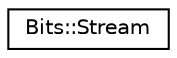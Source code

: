 digraph "Graphical Class Hierarchy"
{
  edge [fontname="Helvetica",fontsize="10",labelfontname="Helvetica",labelfontsize="10"];
  node [fontname="Helvetica",fontsize="10",shape=record];
  rankdir="LR";
  Node1 [label="Bits::Stream",height=0.2,width=0.4,color="black", fillcolor="white", style="filled",URL="$class_bits_1_1_stream.html"];
}
